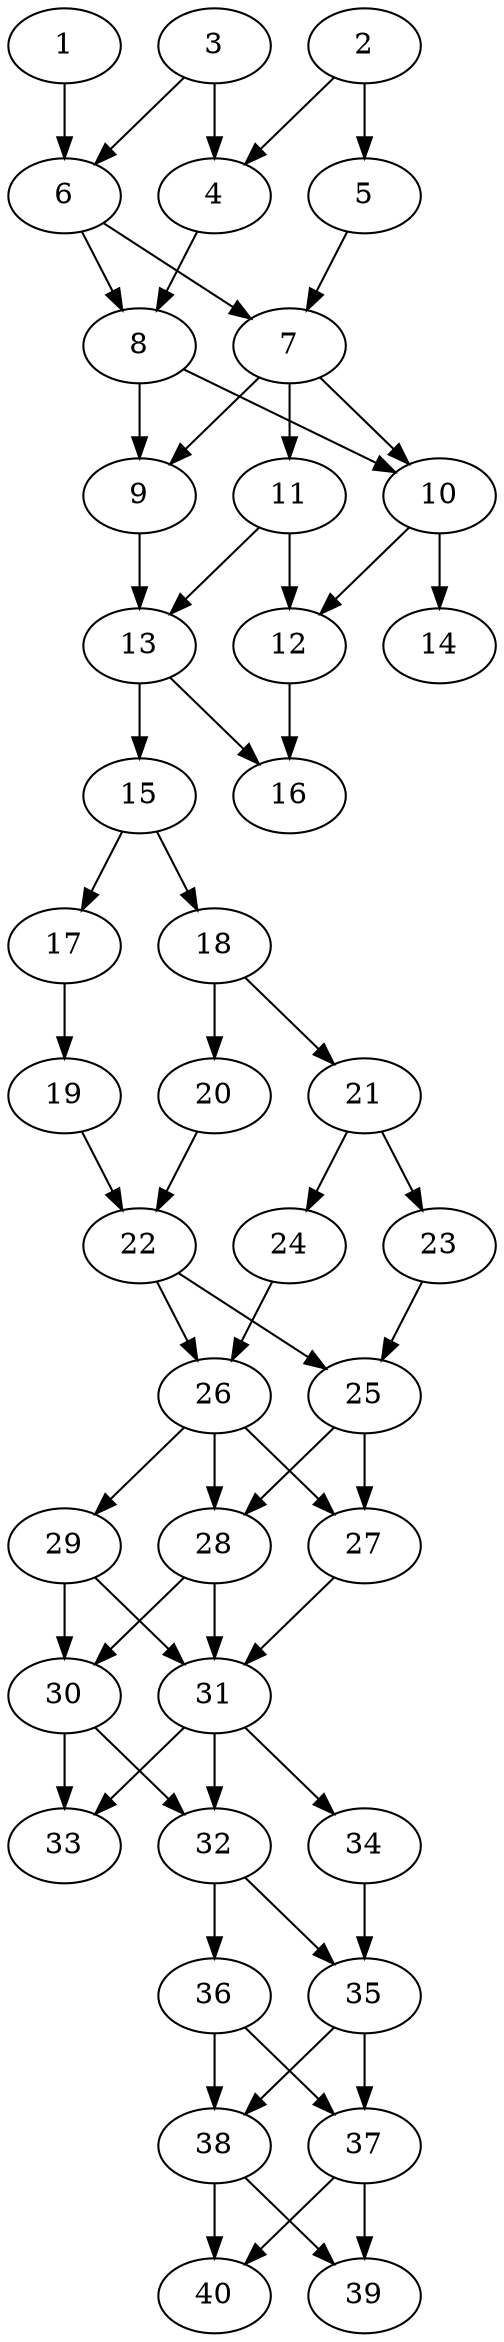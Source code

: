 // DAG automatically generated by daggen at Thu Oct  3 14:06:48 2019
// ./daggen --dot -n 40 --ccr 0.3 --fat 0.3 --regular 0.7 --density 0.7 --mindata 5242880 --maxdata 52428800 
digraph G {
  1 [size="81629867", alpha="0.03", expect_size="24488960"] 
  1 -> 6 [size ="24488960"]
  2 [size="60190720", alpha="0.01", expect_size="18057216"] 
  2 -> 4 [size ="18057216"]
  2 -> 5 [size ="18057216"]
  3 [size="37089280", alpha="0.07", expect_size="11126784"] 
  3 -> 4 [size ="11126784"]
  3 -> 6 [size ="11126784"]
  4 [size="75011413", alpha="0.04", expect_size="22503424"] 
  4 -> 8 [size ="22503424"]
  5 [size="87770453", alpha="0.12", expect_size="26331136"] 
  5 -> 7 [size ="26331136"]
  6 [size="60859733", alpha="0.15", expect_size="18257920"] 
  6 -> 7 [size ="18257920"]
  6 -> 8 [size ="18257920"]
  7 [size="173370027", alpha="0.02", expect_size="52011008"] 
  7 -> 9 [size ="52011008"]
  7 -> 10 [size ="52011008"]
  7 -> 11 [size ="52011008"]
  8 [size="36246187", alpha="0.15", expect_size="10873856"] 
  8 -> 9 [size ="10873856"]
  8 -> 10 [size ="10873856"]
  9 [size="94088533", alpha="0.20", expect_size="28226560"] 
  9 -> 13 [size ="28226560"]
  10 [size="73543680", alpha="0.06", expect_size="22063104"] 
  10 -> 12 [size ="22063104"]
  10 -> 14 [size ="22063104"]
  11 [size="89344000", alpha="0.13", expect_size="26803200"] 
  11 -> 12 [size ="26803200"]
  11 -> 13 [size ="26803200"]
  12 [size="111827627", alpha="0.17", expect_size="33548288"] 
  12 -> 16 [size ="33548288"]
  13 [size="122183680", alpha="0.15", expect_size="36655104"] 
  13 -> 15 [size ="36655104"]
  13 -> 16 [size ="36655104"]
  14 [size="23691947", alpha="0.00", expect_size="7107584"] 
  15 [size="53490347", alpha="0.08", expect_size="16047104"] 
  15 -> 17 [size ="16047104"]
  15 -> 18 [size ="16047104"]
  16 [size="151203840", alpha="0.09", expect_size="45361152"] 
  17 [size="110407680", alpha="0.10", expect_size="33122304"] 
  17 -> 19 [size ="33122304"]
  18 [size="124344320", alpha="0.02", expect_size="37303296"] 
  18 -> 20 [size ="37303296"]
  18 -> 21 [size ="37303296"]
  19 [size="85858987", alpha="0.12", expect_size="25757696"] 
  19 -> 22 [size ="25757696"]
  20 [size="84527787", alpha="0.04", expect_size="25358336"] 
  20 -> 22 [size ="25358336"]
  21 [size="132655787", alpha="0.03", expect_size="39796736"] 
  21 -> 23 [size ="39796736"]
  21 -> 24 [size ="39796736"]
  22 [size="78008320", alpha="0.08", expect_size="23402496"] 
  22 -> 25 [size ="23402496"]
  22 -> 26 [size ="23402496"]
  23 [size="51616427", alpha="0.16", expect_size="15484928"] 
  23 -> 25 [size ="15484928"]
  24 [size="169041920", alpha="0.11", expect_size="50712576"] 
  24 -> 26 [size ="50712576"]
  25 [size="170205867", alpha="0.14", expect_size="51061760"] 
  25 -> 27 [size ="51061760"]
  25 -> 28 [size ="51061760"]
  26 [size="77090133", alpha="0.04", expect_size="23127040"] 
  26 -> 27 [size ="23127040"]
  26 -> 28 [size ="23127040"]
  26 -> 29 [size ="23127040"]
  27 [size="147906560", alpha="0.13", expect_size="44371968"] 
  27 -> 31 [size ="44371968"]
  28 [size="65696427", alpha="0.04", expect_size="19708928"] 
  28 -> 30 [size ="19708928"]
  28 -> 31 [size ="19708928"]
  29 [size="82879147", alpha="0.05", expect_size="24863744"] 
  29 -> 30 [size ="24863744"]
  29 -> 31 [size ="24863744"]
  30 [size="22258347", alpha="0.14", expect_size="6677504"] 
  30 -> 32 [size ="6677504"]
  30 -> 33 [size ="6677504"]
  31 [size="51357013", alpha="0.11", expect_size="15407104"] 
  31 -> 32 [size ="15407104"]
  31 -> 33 [size ="15407104"]
  31 -> 34 [size ="15407104"]
  32 [size="77038933", alpha="0.01", expect_size="23111680"] 
  32 -> 35 [size ="23111680"]
  32 -> 36 [size ="23111680"]
  33 [size="142018560", alpha="0.03", expect_size="42605568"] 
  34 [size="108629333", alpha="0.07", expect_size="32588800"] 
  34 -> 35 [size ="32588800"]
  35 [size="34409813", alpha="0.15", expect_size="10322944"] 
  35 -> 37 [size ="10322944"]
  35 -> 38 [size ="10322944"]
  36 [size="146937173", alpha="0.00", expect_size="44081152"] 
  36 -> 37 [size ="44081152"]
  36 -> 38 [size ="44081152"]
  37 [size="17742507", alpha="0.17", expect_size="5322752"] 
  37 -> 39 [size ="5322752"]
  37 -> 40 [size ="5322752"]
  38 [size="117292373", alpha="0.08", expect_size="35187712"] 
  38 -> 39 [size ="35187712"]
  38 -> 40 [size ="35187712"]
  39 [size="149787307", alpha="0.07", expect_size="44936192"] 
  40 [size="34553173", alpha="0.15", expect_size="10365952"] 
}
